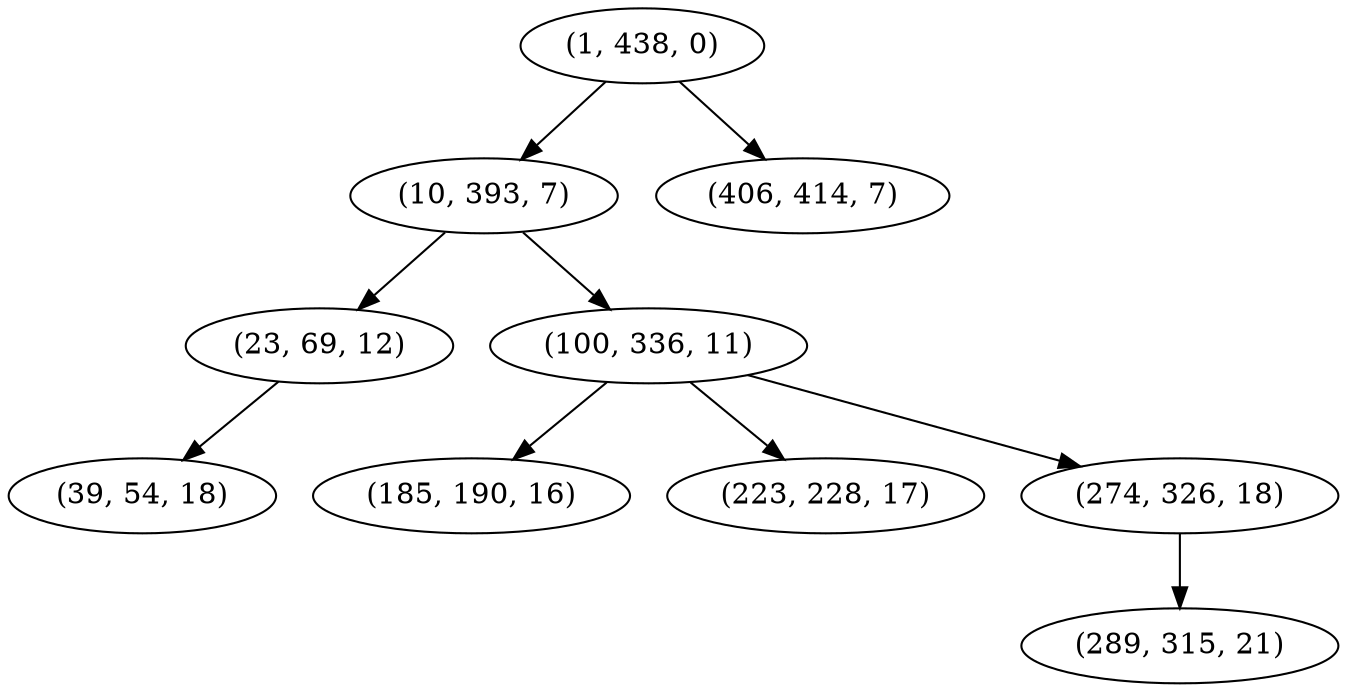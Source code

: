 digraph tree {
    "(1, 438, 0)";
    "(10, 393, 7)";
    "(23, 69, 12)";
    "(39, 54, 18)";
    "(100, 336, 11)";
    "(185, 190, 16)";
    "(223, 228, 17)";
    "(274, 326, 18)";
    "(289, 315, 21)";
    "(406, 414, 7)";
    "(1, 438, 0)" -> "(10, 393, 7)";
    "(1, 438, 0)" -> "(406, 414, 7)";
    "(10, 393, 7)" -> "(23, 69, 12)";
    "(10, 393, 7)" -> "(100, 336, 11)";
    "(23, 69, 12)" -> "(39, 54, 18)";
    "(100, 336, 11)" -> "(185, 190, 16)";
    "(100, 336, 11)" -> "(223, 228, 17)";
    "(100, 336, 11)" -> "(274, 326, 18)";
    "(274, 326, 18)" -> "(289, 315, 21)";
}
